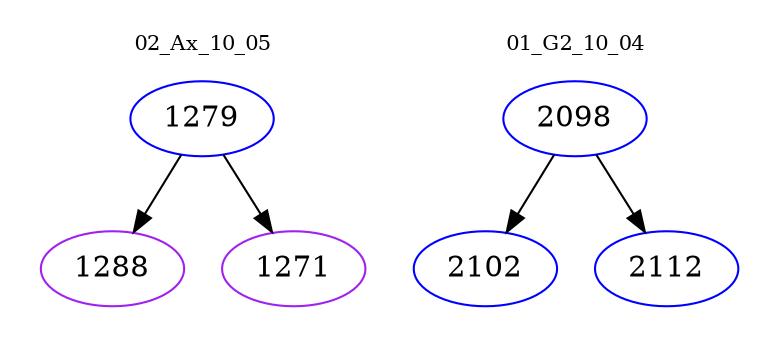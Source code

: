 digraph{
subgraph cluster_0 {
color = white
label = "02_Ax_10_05";
fontsize=10;
T0_1279 [label="1279", color="blue"]
T0_1279 -> T0_1288 [color="black"]
T0_1288 [label="1288", color="purple"]
T0_1279 -> T0_1271 [color="black"]
T0_1271 [label="1271", color="purple"]
}
subgraph cluster_1 {
color = white
label = "01_G2_10_04";
fontsize=10;
T1_2098 [label="2098", color="blue"]
T1_2098 -> T1_2102 [color="black"]
T1_2102 [label="2102", color="blue"]
T1_2098 -> T1_2112 [color="black"]
T1_2112 [label="2112", color="blue"]
}
}
